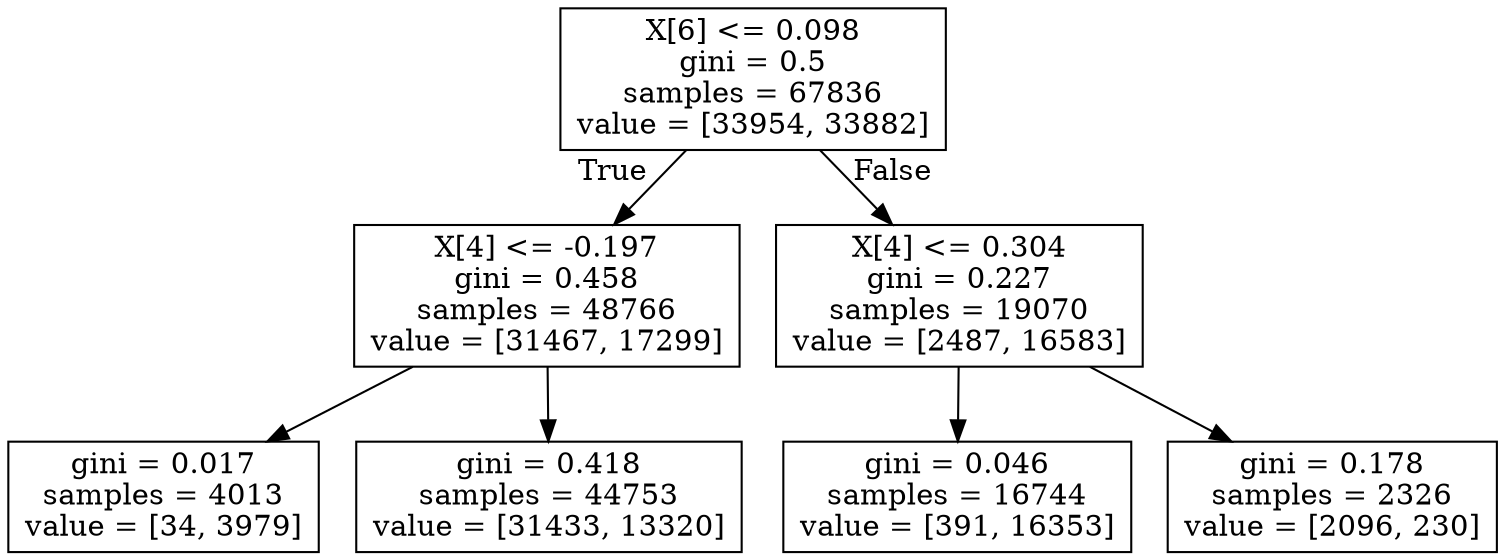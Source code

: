 digraph Tree {
node [shape=box] ;
0 [label="X[6] <= 0.098\ngini = 0.5\nsamples = 67836\nvalue = [33954, 33882]"] ;
1 [label="X[4] <= -0.197\ngini = 0.458\nsamples = 48766\nvalue = [31467, 17299]"] ;
0 -> 1 [labeldistance=2.5, labelangle=45, headlabel="True"] ;
2 [label="gini = 0.017\nsamples = 4013\nvalue = [34, 3979]"] ;
1 -> 2 ;
3 [label="gini = 0.418\nsamples = 44753\nvalue = [31433, 13320]"] ;
1 -> 3 ;
4 [label="X[4] <= 0.304\ngini = 0.227\nsamples = 19070\nvalue = [2487, 16583]"] ;
0 -> 4 [labeldistance=2.5, labelangle=-45, headlabel="False"] ;
5 [label="gini = 0.046\nsamples = 16744\nvalue = [391, 16353]"] ;
4 -> 5 ;
6 [label="gini = 0.178\nsamples = 2326\nvalue = [2096, 230]"] ;
4 -> 6 ;
}
